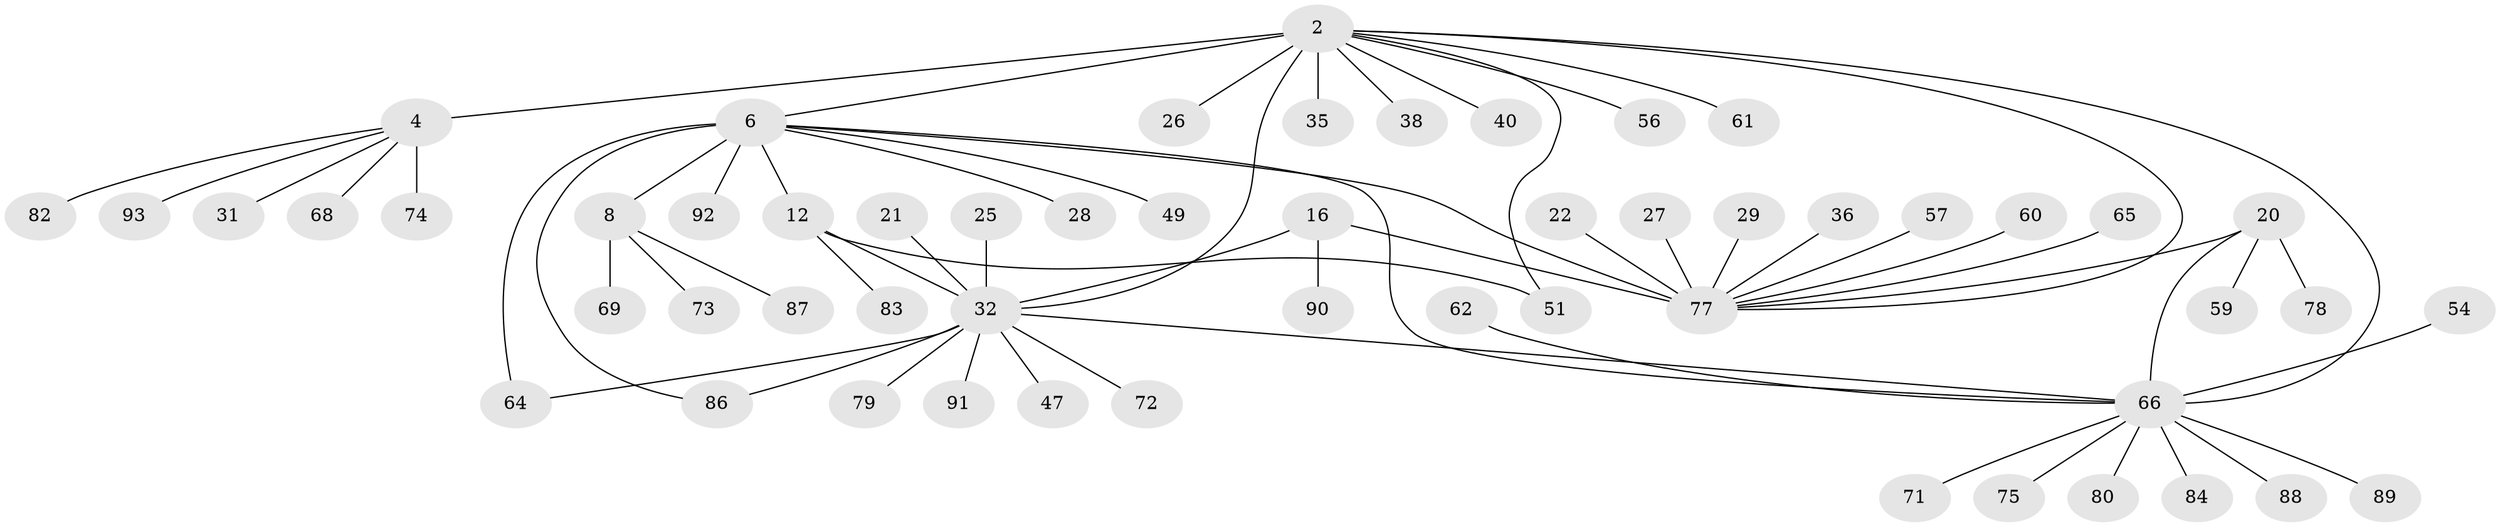 // original degree distribution, {10: 0.010752688172043012, 9: 0.03225806451612903, 7: 0.03225806451612903, 4: 0.043010752688172046, 8: 0.021505376344086023, 5: 0.03225806451612903, 11: 0.010752688172043012, 3: 0.053763440860215055, 6: 0.021505376344086023, 13: 0.010752688172043012, 1: 0.5591397849462365, 2: 0.17204301075268819}
// Generated by graph-tools (version 1.1) at 2025/57/03/04/25 21:57:42]
// undirected, 55 vertices, 63 edges
graph export_dot {
graph [start="1"]
  node [color=gray90,style=filled];
  2 [super="+1"];
  4 [super="+3"];
  6 [super="+5"];
  8 [super="+7"];
  12 [super="+9"];
  16 [super="+15"];
  20 [super="+18"];
  21;
  22;
  25;
  26;
  27;
  28;
  29;
  31;
  32 [super="+30+11"];
  35;
  36;
  38 [super="+34"];
  40;
  47;
  49;
  51;
  54;
  56;
  57;
  59 [super="+50+53"];
  60;
  61;
  62;
  64;
  65;
  66 [super="+33+44"];
  68;
  69;
  71;
  72;
  73;
  74;
  75;
  77 [super="+14+58"];
  78;
  79 [super="+48"];
  80 [super="+55+67"];
  82 [super="+70"];
  83;
  84;
  86 [super="+45+37+41+52+85"];
  87 [super="+81"];
  88 [super="+39"];
  89;
  90;
  91 [super="+42"];
  92;
  93 [super="+76"];
  2 -- 4 [weight=4];
  2 -- 35;
  2 -- 40;
  2 -- 51;
  2 -- 56;
  2 -- 6;
  2 -- 77 [weight=2];
  2 -- 26;
  2 -- 61;
  2 -- 32 [weight=2];
  2 -- 38;
  2 -- 66;
  4 -- 68;
  4 -- 74;
  4 -- 31;
  4 -- 82;
  4 -- 93;
  6 -- 8 [weight=4];
  6 -- 28;
  6 -- 64;
  6 -- 12;
  6 -- 49;
  6 -- 92;
  6 -- 86;
  6 -- 77 [weight=2];
  6 -- 66;
  8 -- 69;
  8 -- 73;
  8 -- 87;
  12 -- 83;
  12 -- 51;
  12 -- 32 [weight=4];
  16 -- 32 [weight=2];
  16 -- 90;
  16 -- 77 [weight=4];
  20 -- 78;
  20 -- 59;
  20 -- 77;
  20 -- 66 [weight=4];
  21 -- 32;
  22 -- 77;
  25 -- 32;
  27 -- 77;
  29 -- 77;
  32 -- 64;
  32 -- 72;
  32 -- 47;
  32 -- 86;
  32 -- 91;
  32 -- 79;
  32 -- 66;
  36 -- 77;
  54 -- 66;
  57 -- 77;
  60 -- 77;
  62 -- 66;
  65 -- 77;
  66 -- 71;
  66 -- 75;
  66 -- 80;
  66 -- 84;
  66 -- 88;
  66 -- 89;
}
